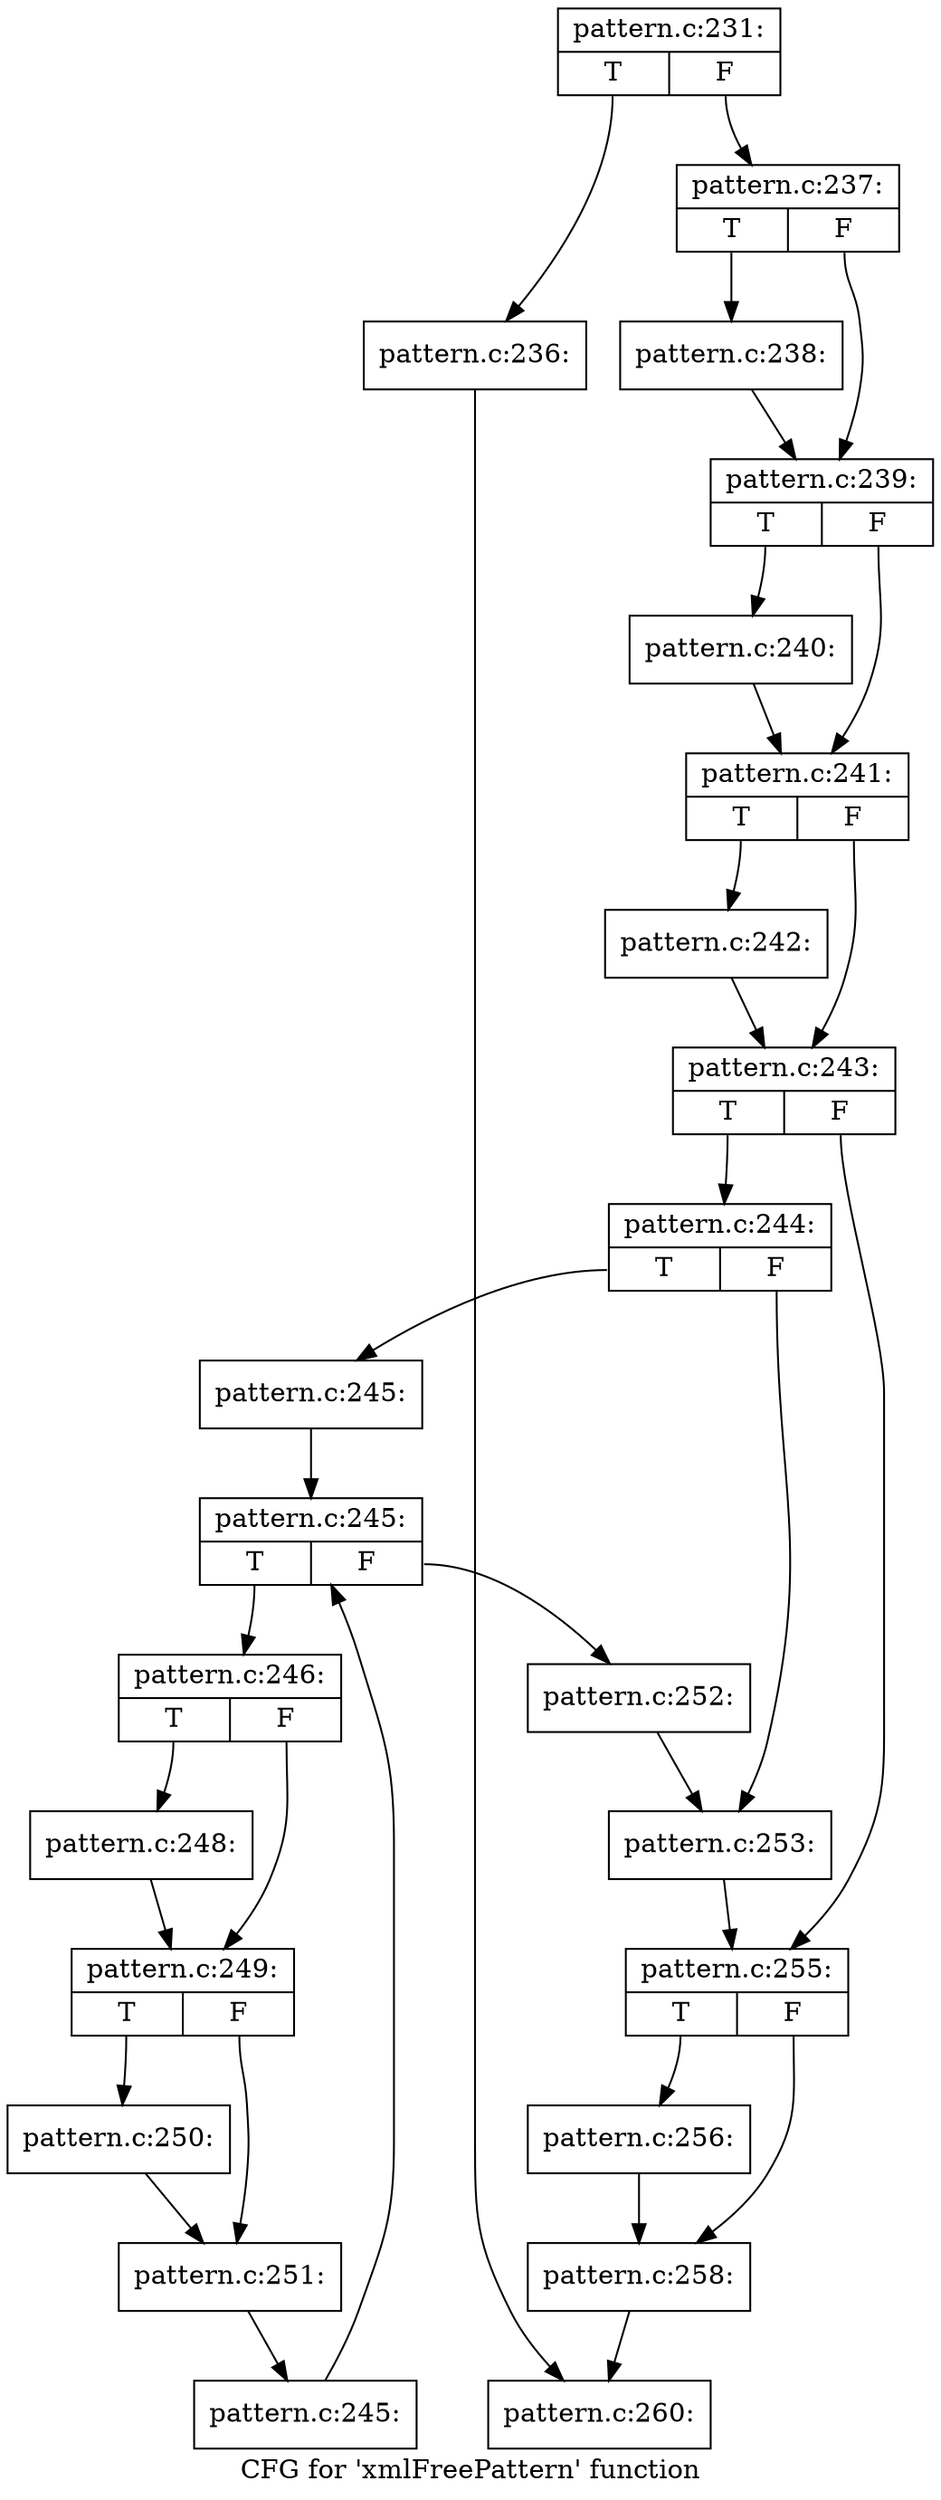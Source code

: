 digraph "CFG for 'xmlFreePattern' function" {
	label="CFG for 'xmlFreePattern' function";

	Node0x458bbb0 [shape=record,label="{pattern.c:231:|{<s0>T|<s1>F}}"];
	Node0x458bbb0:s0 -> Node0x45970c0;
	Node0x458bbb0:s1 -> Node0x4597110;
	Node0x45970c0 [shape=record,label="{pattern.c:236:}"];
	Node0x45970c0 -> Node0x458c6f0;
	Node0x4597110 [shape=record,label="{pattern.c:237:|{<s0>T|<s1>F}}"];
	Node0x4597110:s0 -> Node0x4597930;
	Node0x4597110:s1 -> Node0x4597980;
	Node0x4597930 [shape=record,label="{pattern.c:238:}"];
	Node0x4597930 -> Node0x4597980;
	Node0x4597980 [shape=record,label="{pattern.c:239:|{<s0>T|<s1>F}}"];
	Node0x4597980:s0 -> Node0x458fec0;
	Node0x4597980:s1 -> Node0x45981c0;
	Node0x458fec0 [shape=record,label="{pattern.c:240:}"];
	Node0x458fec0 -> Node0x45981c0;
	Node0x45981c0 [shape=record,label="{pattern.c:241:|{<s0>T|<s1>F}}"];
	Node0x45981c0:s0 -> Node0x4598ef0;
	Node0x45981c0:s1 -> Node0x4599300;
	Node0x4598ef0 [shape=record,label="{pattern.c:242:}"];
	Node0x4598ef0 -> Node0x4599300;
	Node0x4599300 [shape=record,label="{pattern.c:243:|{<s0>T|<s1>F}}"];
	Node0x4599300:s0 -> Node0x4599aa0;
	Node0x4599300:s1 -> Node0x4599af0;
	Node0x4599aa0 [shape=record,label="{pattern.c:244:|{<s0>T|<s1>F}}"];
	Node0x4599aa0:s0 -> Node0x4595af0;
	Node0x4599aa0:s1 -> Node0x4595b40;
	Node0x4595af0 [shape=record,label="{pattern.c:245:}"];
	Node0x4595af0 -> Node0x459a3b0;
	Node0x459a3b0 [shape=record,label="{pattern.c:245:|{<s0>T|<s1>F}}"];
	Node0x459a3b0:s0 -> Node0x4598130;
	Node0x459a3b0:s1 -> Node0x459a210;
	Node0x4598130 [shape=record,label="{pattern.c:246:|{<s0>T|<s1>F}}"];
	Node0x4598130:s0 -> Node0x459a1c0;
	Node0x4598130:s1 -> Node0x459afd0;
	Node0x459a1c0 [shape=record,label="{pattern.c:248:}"];
	Node0x459a1c0 -> Node0x459afd0;
	Node0x459afd0 [shape=record,label="{pattern.c:249:|{<s0>T|<s1>F}}"];
	Node0x459afd0:s0 -> Node0x4599800;
	Node0x459afd0:s1 -> Node0x459b8a0;
	Node0x4599800 [shape=record,label="{pattern.c:250:}"];
	Node0x4599800 -> Node0x459b8a0;
	Node0x459b8a0 [shape=record,label="{pattern.c:251:}"];
	Node0x459b8a0 -> Node0x459a5a0;
	Node0x459a5a0 [shape=record,label="{pattern.c:245:}"];
	Node0x459a5a0 -> Node0x459a3b0;
	Node0x459a210 [shape=record,label="{pattern.c:252:}"];
	Node0x459a210 -> Node0x4595b40;
	Node0x4595b40 [shape=record,label="{pattern.c:253:}"];
	Node0x4595b40 -> Node0x4599af0;
	Node0x4599af0 [shape=record,label="{pattern.c:255:|{<s0>T|<s1>F}}"];
	Node0x4599af0:s0 -> Node0x459dc50;
	Node0x4599af0:s1 -> Node0x459dca0;
	Node0x459dc50 [shape=record,label="{pattern.c:256:}"];
	Node0x459dc50 -> Node0x459dca0;
	Node0x459dca0 [shape=record,label="{pattern.c:258:}"];
	Node0x459dca0 -> Node0x458c6f0;
	Node0x458c6f0 [shape=record,label="{pattern.c:260:}"];
}
